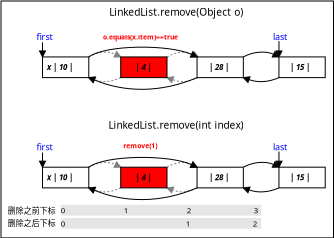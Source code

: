 <?xml version="1.0" encoding="UTF-8"?>
<dia:diagram xmlns:dia="http://www.lysator.liu.se/~alla/dia/">
  <dia:layer name="Background" visible="true" active="true">
    <dia:object type="Standard - Box" version="0" id="O0">
      <dia:attribute name="obj_pos">
        <dia:point val="13.849,18.277"/>
      </dia:attribute>
      <dia:attribute name="obj_bb">
        <dia:rectangle val="13.849,18.277;30.474,30.123"/>
      </dia:attribute>
      <dia:attribute name="elem_corner">
        <dia:point val="13.849,18.277"/>
      </dia:attribute>
      <dia:attribute name="elem_width">
        <dia:real val="16.625"/>
      </dia:attribute>
      <dia:attribute name="elem_height">
        <dia:real val="11.845"/>
      </dia:attribute>
      <dia:attribute name="border_width">
        <dia:real val="0"/>
      </dia:attribute>
      <dia:attribute name="show_background">
        <dia:boolean val="true"/>
      </dia:attribute>
    </dia:object>
    <dia:object type="Standard - Text" version="1" id="O1">
      <dia:attribute name="obj_pos">
        <dia:point val="16.842,28.89"/>
      </dia:attribute>
      <dia:attribute name="obj_bb">
        <dia:rectangle val="16.842,28.522;28.977,28.985"/>
      </dia:attribute>
      <dia:attribute name="text">
        <dia:composite type="text">
          <dia:attribute name="string">
            <dia:string>#0                             1                             2                               3#</dia:string>
          </dia:attribute>
          <dia:attribute name="font">
            <dia:font family="sans" style="0" name="Helvetica"/>
          </dia:attribute>
          <dia:attribute name="height">
            <dia:real val="0.494"/>
          </dia:attribute>
          <dia:attribute name="pos">
            <dia:point val="16.842,28.89"/>
          </dia:attribute>
          <dia:attribute name="color">
            <dia:color val="#000000"/>
          </dia:attribute>
          <dia:attribute name="alignment">
            <dia:enum val="0"/>
          </dia:attribute>
        </dia:composite>
      </dia:attribute>
      <dia:attribute name="valign">
        <dia:enum val="3"/>
      </dia:attribute>
      <dia:attribute name="fill_color">
        <dia:color val="#e5e5e5"/>
      </dia:attribute>
      <dia:attribute name="show_background">
        <dia:boolean val="true"/>
      </dia:attribute>
    </dia:object>
    <dia:object type="Standard - Text" version="1" id="O2">
      <dia:attribute name="obj_pos">
        <dia:point val="16.842,29.545"/>
      </dia:attribute>
      <dia:attribute name="obj_bb">
        <dia:rectangle val="16.842,29.177;28.974,29.64"/>
      </dia:attribute>
      <dia:attribute name="text">
        <dia:composite type="text">
          <dia:attribute name="string">
            <dia:string>#0                                                            1                               2#</dia:string>
          </dia:attribute>
          <dia:attribute name="font">
            <dia:font family="sans" style="0" name="Helvetica"/>
          </dia:attribute>
          <dia:attribute name="height">
            <dia:real val="0.494"/>
          </dia:attribute>
          <dia:attribute name="pos">
            <dia:point val="16.842,29.545"/>
          </dia:attribute>
          <dia:attribute name="color">
            <dia:color val="#000000"/>
          </dia:attribute>
          <dia:attribute name="alignment">
            <dia:enum val="0"/>
          </dia:attribute>
        </dia:composite>
      </dia:attribute>
      <dia:attribute name="valign">
        <dia:enum val="3"/>
      </dia:attribute>
      <dia:attribute name="fill_color">
        <dia:color val="#e5e5e5"/>
      </dia:attribute>
      <dia:attribute name="show_background">
        <dia:boolean val="true"/>
      </dia:attribute>
    </dia:object>
    <dia:object type="Standard - Text" version="1" id="O3">
      <dia:attribute name="obj_pos">
        <dia:point val="14.192,28.905"/>
      </dia:attribute>
      <dia:attribute name="obj_bb">
        <dia:rectangle val="14.192,28.522;16.562,29.022"/>
      </dia:attribute>
      <dia:attribute name="text">
        <dia:composite type="text">
          <dia:attribute name="string">
            <dia:string>#删除之前下标#</dia:string>
          </dia:attribute>
          <dia:attribute name="font">
            <dia:font family="sans" style="0" name="Helvetica"/>
          </dia:attribute>
          <dia:attribute name="height">
            <dia:real val="0.494"/>
          </dia:attribute>
          <dia:attribute name="pos">
            <dia:point val="14.192,28.905"/>
          </dia:attribute>
          <dia:attribute name="color">
            <dia:color val="#000000"/>
          </dia:attribute>
          <dia:attribute name="alignment">
            <dia:enum val="0"/>
          </dia:attribute>
        </dia:composite>
      </dia:attribute>
      <dia:attribute name="valign">
        <dia:enum val="3"/>
      </dia:attribute>
    </dia:object>
    <dia:object type="Standard - Text" version="1" id="O4">
      <dia:attribute name="obj_pos">
        <dia:point val="14.192,29.522"/>
      </dia:attribute>
      <dia:attribute name="obj_bb">
        <dia:rectangle val="14.192,29.14;16.562,29.64"/>
      </dia:attribute>
      <dia:attribute name="text">
        <dia:composite type="text">
          <dia:attribute name="string">
            <dia:string>#删除之后下标#</dia:string>
          </dia:attribute>
          <dia:attribute name="font">
            <dia:font family="sans" style="0" name="Helvetica"/>
          </dia:attribute>
          <dia:attribute name="height">
            <dia:real val="0.494"/>
          </dia:attribute>
          <dia:attribute name="pos">
            <dia:point val="14.192,29.522"/>
          </dia:attribute>
          <dia:attribute name="color">
            <dia:color val="#000000"/>
          </dia:attribute>
          <dia:attribute name="alignment">
            <dia:enum val="0"/>
          </dia:attribute>
        </dia:composite>
      </dia:attribute>
      <dia:attribute name="valign">
        <dia:enum val="3"/>
      </dia:attribute>
    </dia:object>
    <dia:object type="Standard - Text" version="1" id="O5">
      <dia:attribute name="obj_pos">
        <dia:point val="19.218,24.662"/>
      </dia:attribute>
      <dia:attribute name="obj_bb">
        <dia:rectangle val="19.218,24.189;26.463,24.782"/>
      </dia:attribute>
      <dia:attribute name="text">
        <dia:composite type="text">
          <dia:attribute name="string">
            <dia:string>#LinkedList.remove(int index)#</dia:string>
          </dia:attribute>
          <dia:attribute name="font">
            <dia:font family="sans" style="0" name="Helvetica"/>
          </dia:attribute>
          <dia:attribute name="height">
            <dia:real val="0.635"/>
          </dia:attribute>
          <dia:attribute name="pos">
            <dia:point val="19.218,24.662"/>
          </dia:attribute>
          <dia:attribute name="color">
            <dia:color val="#000000"/>
          </dia:attribute>
          <dia:attribute name="alignment">
            <dia:enum val="0"/>
          </dia:attribute>
        </dia:composite>
      </dia:attribute>
      <dia:attribute name="valign">
        <dia:enum val="3"/>
      </dia:attribute>
    </dia:object>
    <dia:group>
      <dia:object type="Standard - Text" version="1" id="O6">
        <dia:attribute name="obj_pos">
          <dia:point val="19.96,25.638"/>
        </dia:attribute>
        <dia:attribute name="obj_bb">
          <dia:rectangle val="19.96,25.323;21.938,25.718"/>
        </dia:attribute>
        <dia:attribute name="text">
          <dia:composite type="text">
            <dia:attribute name="string">
              <dia:string>#remove(1)#</dia:string>
            </dia:attribute>
            <dia:attribute name="font">
              <dia:font family="sans" style="80" name="Helvetica-Bold"/>
            </dia:attribute>
            <dia:attribute name="height">
              <dia:real val="0.423"/>
            </dia:attribute>
            <dia:attribute name="pos">
              <dia:point val="19.96,25.638"/>
            </dia:attribute>
            <dia:attribute name="color">
              <dia:color val="#ff0000"/>
            </dia:attribute>
            <dia:attribute name="alignment">
              <dia:enum val="0"/>
            </dia:attribute>
          </dia:composite>
        </dia:attribute>
        <dia:attribute name="valign">
          <dia:enum val="3"/>
        </dia:attribute>
      </dia:object>
      <dia:object type="Standard - BezierLine" version="0" id="O7">
        <dia:attribute name="obj_pos">
          <dia:point val="19.835,27.621"/>
        </dia:attribute>
        <dia:attribute name="obj_bb">
          <dia:rectangle val="18.238,27.581;19.835,27.863"/>
        </dia:attribute>
        <dia:attribute name="bez_points">
          <dia:point val="19.835,27.621"/>
          <dia:point val="19.309,27.856"/>
          <dia:point val="18.962,27.881"/>
          <dia:point val="18.237,27.621"/>
        </dia:attribute>
        <dia:attribute name="corner_types">
          <dia:enum val="0"/>
          <dia:enum val="0"/>
        </dia:attribute>
        <dia:attribute name="line_color">
          <dia:color val="#7f7f7f"/>
        </dia:attribute>
        <dia:attribute name="line_width">
          <dia:real val="0"/>
        </dia:attribute>
        <dia:attribute name="line_style">
          <dia:enum val="4"/>
        </dia:attribute>
        <dia:attribute name="end_arrow">
          <dia:enum val="3"/>
        </dia:attribute>
        <dia:attribute name="end_arrow_length">
          <dia:real val="0.3"/>
        </dia:attribute>
        <dia:attribute name="end_arrow_width">
          <dia:real val="0.3"/>
        </dia:attribute>
      </dia:object>
      <dia:object type="Standard - BezierLine" version="0" id="O8">
        <dia:attribute name="obj_pos">
          <dia:point val="18.237,26.587"/>
        </dia:attribute>
        <dia:attribute name="obj_bb">
          <dia:rectangle val="18.237,26.321;19.835,26.59"/>
        </dia:attribute>
        <dia:attribute name="bez_points">
          <dia:point val="18.237,26.587"/>
          <dia:point val="18.736,26.306"/>
          <dia:point val="19.209,26.281"/>
          <dia:point val="19.835,26.587"/>
        </dia:attribute>
        <dia:attribute name="corner_types">
          <dia:enum val="0"/>
          <dia:enum val="0"/>
        </dia:attribute>
        <dia:attribute name="line_color">
          <dia:color val="#7f7f7f"/>
        </dia:attribute>
        <dia:attribute name="line_width">
          <dia:real val="0"/>
        </dia:attribute>
        <dia:attribute name="line_style">
          <dia:enum val="4"/>
        </dia:attribute>
        <dia:attribute name="end_arrow">
          <dia:enum val="3"/>
        </dia:attribute>
        <dia:attribute name="end_arrow_length">
          <dia:real val="0.3"/>
        </dia:attribute>
        <dia:attribute name="end_arrow_width">
          <dia:real val="0.3"/>
        </dia:attribute>
      </dia:object>
      <dia:object type="Standard - BezierLine" version="0" id="O9">
        <dia:attribute name="obj_pos">
          <dia:point val="27.746,27.62"/>
        </dia:attribute>
        <dia:attribute name="obj_bb">
          <dia:rectangle val="25.966,27.581;27.746,27.863"/>
        </dia:attribute>
        <dia:attribute name="bez_points">
          <dia:point val="27.746,27.62"/>
          <dia:point val="27.22,27.855"/>
          <dia:point val="26.69,27.881"/>
          <dia:point val="25.966,27.621"/>
        </dia:attribute>
        <dia:attribute name="corner_types">
          <dia:enum val="0"/>
          <dia:enum val="0"/>
        </dia:attribute>
        <dia:attribute name="line_width">
          <dia:real val="0"/>
        </dia:attribute>
        <dia:attribute name="end_arrow">
          <dia:enum val="3"/>
        </dia:attribute>
        <dia:attribute name="end_arrow_length">
          <dia:real val="0.3"/>
        </dia:attribute>
        <dia:attribute name="end_arrow_width">
          <dia:real val="0.3"/>
        </dia:attribute>
        <dia:connections>
          <dia:connection handle="0" to="O23" connection="5"/>
        </dia:connections>
      </dia:object>
      <dia:object type="Standard - BezierLine" version="0" id="O10">
        <dia:attribute name="obj_pos">
          <dia:point val="25.966,26.587"/>
        </dia:attribute>
        <dia:attribute name="obj_bb">
          <dia:rectangle val="25.966,26.319;27.746,26.589"/>
        </dia:attribute>
        <dia:attribute name="bez_points">
          <dia:point val="25.966,26.587"/>
          <dia:point val="26.465,26.306"/>
          <dia:point val="27.12,26.279"/>
          <dia:point val="27.746,26.586"/>
        </dia:attribute>
        <dia:attribute name="corner_types">
          <dia:enum val="0"/>
          <dia:enum val="0"/>
        </dia:attribute>
        <dia:attribute name="line_width">
          <dia:real val="0"/>
        </dia:attribute>
        <dia:attribute name="end_arrow">
          <dia:enum val="3"/>
        </dia:attribute>
        <dia:attribute name="end_arrow_length">
          <dia:real val="0.3"/>
        </dia:attribute>
        <dia:attribute name="end_arrow_width">
          <dia:real val="0.3"/>
        </dia:attribute>
        <dia:connections>
          <dia:connection handle="3" to="O23" connection="0"/>
        </dia:connections>
      </dia:object>
      <dia:object type="Standard - Text" version="1" id="O11">
        <dia:attribute name="obj_pos">
          <dia:point val="15.62,25.745"/>
        </dia:attribute>
        <dia:attribute name="obj_bb">
          <dia:rectangle val="15.62,25.325;16.503,25.853"/>
        </dia:attribute>
        <dia:attribute name="text">
          <dia:composite type="text">
            <dia:attribute name="string">
              <dia:string>#first#</dia:string>
            </dia:attribute>
            <dia:attribute name="font">
              <dia:font family="sans" style="0" name="Helvetica"/>
            </dia:attribute>
            <dia:attribute name="height">
              <dia:real val="0.564"/>
            </dia:attribute>
            <dia:attribute name="pos">
              <dia:point val="15.62,25.745"/>
            </dia:attribute>
            <dia:attribute name="color">
              <dia:color val="#0000ff"/>
            </dia:attribute>
            <dia:attribute name="alignment">
              <dia:enum val="0"/>
            </dia:attribute>
          </dia:composite>
        </dia:attribute>
        <dia:attribute name="valign">
          <dia:enum val="3"/>
        </dia:attribute>
      </dia:object>
      <dia:object type="Standard - Text" version="1" id="O12">
        <dia:attribute name="obj_pos">
          <dia:point val="27.451,25.745"/>
        </dia:attribute>
        <dia:attribute name="obj_bb">
          <dia:rectangle val="27.451,25.325;28.266,25.853"/>
        </dia:attribute>
        <dia:attribute name="text">
          <dia:composite type="text">
            <dia:attribute name="string">
              <dia:string>#last#</dia:string>
            </dia:attribute>
            <dia:attribute name="font">
              <dia:font family="sans" style="0" name="Helvetica"/>
            </dia:attribute>
            <dia:attribute name="height">
              <dia:real val="0.564"/>
            </dia:attribute>
            <dia:attribute name="pos">
              <dia:point val="27.451,25.745"/>
            </dia:attribute>
            <dia:attribute name="color">
              <dia:color val="#0000ff"/>
            </dia:attribute>
            <dia:attribute name="alignment">
              <dia:enum val="0"/>
            </dia:attribute>
          </dia:composite>
        </dia:attribute>
        <dia:attribute name="valign">
          <dia:enum val="3"/>
        </dia:attribute>
      </dia:object>
      <dia:group>
        <dia:object type="Standard - Box" version="0" id="O13">
          <dia:attribute name="obj_pos">
            <dia:point val="15.924,26.587"/>
          </dia:attribute>
          <dia:attribute name="obj_bb">
            <dia:rectangle val="15.924,26.587;18.237,27.621"/>
          </dia:attribute>
          <dia:attribute name="elem_corner">
            <dia:point val="15.924,26.587"/>
          </dia:attribute>
          <dia:attribute name="elem_width">
            <dia:real val="2.314"/>
          </dia:attribute>
          <dia:attribute name="elem_height">
            <dia:real val="1.034"/>
          </dia:attribute>
          <dia:attribute name="border_width">
            <dia:real val="0"/>
          </dia:attribute>
          <dia:attribute name="show_background">
            <dia:boolean val="true"/>
          </dia:attribute>
        </dia:object>
        <dia:object type="Standard - Text" version="1" id="O14">
          <dia:attribute name="obj_pos">
            <dia:point val="16.146,27.235"/>
          </dia:attribute>
          <dia:attribute name="obj_bb">
            <dia:rectangle val="16.146,26.867;17.654,27.329"/>
          </dia:attribute>
          <dia:attribute name="text">
            <dia:composite type="text">
              <dia:attribute name="string">
                <dia:string>#x | 10 |#</dia:string>
              </dia:attribute>
              <dia:attribute name="font">
                <dia:font family="sans" style="88" name="Helvetica-BoldOblique"/>
              </dia:attribute>
              <dia:attribute name="height">
                <dia:real val="0.494"/>
              </dia:attribute>
              <dia:attribute name="pos">
                <dia:point val="16.146,27.235"/>
              </dia:attribute>
              <dia:attribute name="color">
                <dia:color val="#000000"/>
              </dia:attribute>
              <dia:attribute name="alignment">
                <dia:enum val="0"/>
              </dia:attribute>
            </dia:composite>
          </dia:attribute>
          <dia:attribute name="valign">
            <dia:enum val="3"/>
          </dia:attribute>
        </dia:object>
      </dia:group>
      <dia:object type="Standard - Line" version="0" id="O15">
        <dia:attribute name="obj_pos">
          <dia:point val="15.924,25.854"/>
        </dia:attribute>
        <dia:attribute name="obj_bb">
          <dia:rectangle val="15.774,25.854;16.074,26.587"/>
        </dia:attribute>
        <dia:attribute name="conn_endpoints">
          <dia:point val="15.924,25.854"/>
          <dia:point val="15.924,26.587"/>
        </dia:attribute>
        <dia:attribute name="numcp">
          <dia:int val="1"/>
        </dia:attribute>
        <dia:attribute name="line_width">
          <dia:real val="0"/>
        </dia:attribute>
        <dia:attribute name="end_arrow">
          <dia:enum val="3"/>
        </dia:attribute>
        <dia:attribute name="end_arrow_length">
          <dia:real val="0.3"/>
        </dia:attribute>
        <dia:attribute name="end_arrow_width">
          <dia:real val="0.3"/>
        </dia:attribute>
      </dia:object>
      <dia:object type="Standard - Line" version="0" id="O16">
        <dia:attribute name="obj_pos">
          <dia:point val="27.748,25.802"/>
        </dia:attribute>
        <dia:attribute name="obj_bb">
          <dia:rectangle val="27.597,25.802;27.897,26.586"/>
        </dia:attribute>
        <dia:attribute name="conn_endpoints">
          <dia:point val="27.748,25.802"/>
          <dia:point val="27.746,26.586"/>
        </dia:attribute>
        <dia:attribute name="numcp">
          <dia:int val="1"/>
        </dia:attribute>
        <dia:attribute name="line_width">
          <dia:real val="0"/>
        </dia:attribute>
        <dia:attribute name="end_arrow">
          <dia:enum val="3"/>
        </dia:attribute>
        <dia:attribute name="end_arrow_length">
          <dia:real val="0.3"/>
        </dia:attribute>
        <dia:attribute name="end_arrow_width">
          <dia:real val="0.3"/>
        </dia:attribute>
        <dia:connections>
          <dia:connection handle="1" to="O23" connection="0"/>
        </dia:connections>
      </dia:object>
      <dia:object type="Standard - BezierLine" version="0" id="O17">
        <dia:attribute name="obj_pos">
          <dia:point val="22.149,26.587"/>
        </dia:attribute>
        <dia:attribute name="obj_bb">
          <dia:rectangle val="22.149,26.321;23.652,26.59"/>
        </dia:attribute>
        <dia:attribute name="bez_points">
          <dia:point val="22.149,26.587"/>
          <dia:point val="22.648,26.306"/>
          <dia:point val="23.026,26.281"/>
          <dia:point val="23.652,26.587"/>
        </dia:attribute>
        <dia:attribute name="corner_types">
          <dia:enum val="0"/>
          <dia:enum val="0"/>
        </dia:attribute>
        <dia:attribute name="line_color">
          <dia:color val="#7f7f7f"/>
        </dia:attribute>
        <dia:attribute name="line_width">
          <dia:real val="0"/>
        </dia:attribute>
        <dia:attribute name="line_style">
          <dia:enum val="4"/>
        </dia:attribute>
        <dia:attribute name="end_arrow">
          <dia:enum val="3"/>
        </dia:attribute>
        <dia:attribute name="end_arrow_length">
          <dia:real val="0.3"/>
        </dia:attribute>
        <dia:attribute name="end_arrow_width">
          <dia:real val="0.3"/>
        </dia:attribute>
      </dia:object>
      <dia:object type="Standard - BezierLine" version="0" id="O18">
        <dia:attribute name="obj_pos">
          <dia:point val="23.652,27.621"/>
        </dia:attribute>
        <dia:attribute name="obj_bb">
          <dia:rectangle val="22.149,27.581;23.652,27.863"/>
        </dia:attribute>
        <dia:attribute name="bez_points">
          <dia:point val="23.652,27.621"/>
          <dia:point val="23.126,27.856"/>
          <dia:point val="22.873,27.881"/>
          <dia:point val="22.149,27.621"/>
        </dia:attribute>
        <dia:attribute name="corner_types">
          <dia:enum val="0"/>
          <dia:enum val="0"/>
        </dia:attribute>
        <dia:attribute name="line_color">
          <dia:color val="#7f7f7f"/>
        </dia:attribute>
        <dia:attribute name="line_width">
          <dia:real val="0"/>
        </dia:attribute>
        <dia:attribute name="line_style">
          <dia:enum val="4"/>
        </dia:attribute>
        <dia:attribute name="end_arrow">
          <dia:enum val="3"/>
        </dia:attribute>
        <dia:attribute name="end_arrow_length">
          <dia:real val="0.3"/>
        </dia:attribute>
        <dia:attribute name="end_arrow_width">
          <dia:real val="0.3"/>
        </dia:attribute>
      </dia:object>
      <dia:group>
        <dia:object type="Standard - Box" version="0" id="O19">
          <dia:attribute name="obj_pos">
            <dia:point val="23.652,26.587"/>
          </dia:attribute>
          <dia:attribute name="obj_bb">
            <dia:rectangle val="23.652,26.587;25.966,27.621"/>
          </dia:attribute>
          <dia:attribute name="elem_corner">
            <dia:point val="23.652,26.587"/>
          </dia:attribute>
          <dia:attribute name="elem_width">
            <dia:real val="2.314"/>
          </dia:attribute>
          <dia:attribute name="elem_height">
            <dia:real val="1.034"/>
          </dia:attribute>
          <dia:attribute name="border_width">
            <dia:real val="0"/>
          </dia:attribute>
          <dia:attribute name="show_background">
            <dia:boolean val="true"/>
          </dia:attribute>
        </dia:object>
        <dia:object type="Standard - Text" version="1" id="O20">
          <dia:attribute name="obj_pos">
            <dia:point val="24.246,27.235"/>
          </dia:attribute>
          <dia:attribute name="obj_bb">
            <dia:rectangle val="24.246,26.867;25.361,27.329"/>
          </dia:attribute>
          <dia:attribute name="text">
            <dia:composite type="text">
              <dia:attribute name="string">
                <dia:string>#| 28 |#</dia:string>
              </dia:attribute>
              <dia:attribute name="font">
                <dia:font family="sans" style="88" name="Helvetica-BoldOblique"/>
              </dia:attribute>
              <dia:attribute name="height">
                <dia:real val="0.494"/>
              </dia:attribute>
              <dia:attribute name="pos">
                <dia:point val="24.246,27.235"/>
              </dia:attribute>
              <dia:attribute name="color">
                <dia:color val="#000000"/>
              </dia:attribute>
              <dia:attribute name="alignment">
                <dia:enum val="0"/>
              </dia:attribute>
            </dia:composite>
          </dia:attribute>
          <dia:attribute name="valign">
            <dia:enum val="3"/>
          </dia:attribute>
        </dia:object>
      </dia:group>
      <dia:group>
        <dia:object type="Standard - Box" version="0" id="O21">
          <dia:attribute name="obj_pos">
            <dia:point val="19.835,26.587"/>
          </dia:attribute>
          <dia:attribute name="obj_bb">
            <dia:rectangle val="19.835,26.587;22.149,27.621"/>
          </dia:attribute>
          <dia:attribute name="elem_corner">
            <dia:point val="19.835,26.587"/>
          </dia:attribute>
          <dia:attribute name="elem_width">
            <dia:real val="2.314"/>
          </dia:attribute>
          <dia:attribute name="elem_height">
            <dia:real val="1.034"/>
          </dia:attribute>
          <dia:attribute name="border_width">
            <dia:real val="0"/>
          </dia:attribute>
          <dia:attribute name="inner_color">
            <dia:color val="#ff0000"/>
          </dia:attribute>
          <dia:attribute name="show_background">
            <dia:boolean val="true"/>
          </dia:attribute>
        </dia:object>
        <dia:object type="Standard - Text" version="1" id="O22">
          <dia:attribute name="obj_pos">
            <dia:point val="20.572,27.235"/>
          </dia:attribute>
          <dia:attribute name="obj_bb">
            <dia:rectangle val="20.572,26.867;21.412,27.329"/>
          </dia:attribute>
          <dia:attribute name="text">
            <dia:composite type="text">
              <dia:attribute name="string">
                <dia:string>#| 4 |#</dia:string>
              </dia:attribute>
              <dia:attribute name="font">
                <dia:font family="sans" style="88" name="Helvetica-BoldOblique"/>
              </dia:attribute>
              <dia:attribute name="height">
                <dia:real val="0.494"/>
              </dia:attribute>
              <dia:attribute name="pos">
                <dia:point val="20.572,27.235"/>
              </dia:attribute>
              <dia:attribute name="color">
                <dia:color val="#000000"/>
              </dia:attribute>
              <dia:attribute name="alignment">
                <dia:enum val="0"/>
              </dia:attribute>
            </dia:composite>
          </dia:attribute>
          <dia:attribute name="valign">
            <dia:enum val="3"/>
          </dia:attribute>
        </dia:object>
      </dia:group>
      <dia:object type="Standard - Box" version="0" id="O23">
        <dia:attribute name="obj_pos">
          <dia:point val="27.746,26.586"/>
        </dia:attribute>
        <dia:attribute name="obj_bb">
          <dia:rectangle val="27.746,26.586;30.06,27.62"/>
        </dia:attribute>
        <dia:attribute name="elem_corner">
          <dia:point val="27.746,26.586"/>
        </dia:attribute>
        <dia:attribute name="elem_width">
          <dia:real val="2.314"/>
        </dia:attribute>
        <dia:attribute name="elem_height">
          <dia:real val="1.034"/>
        </dia:attribute>
        <dia:attribute name="border_width">
          <dia:real val="0"/>
        </dia:attribute>
        <dia:attribute name="show_background">
          <dia:boolean val="true"/>
        </dia:attribute>
      </dia:object>
      <dia:object type="Standard - Text" version="1" id="O24">
        <dia:attribute name="obj_pos">
          <dia:point val="28.3,27.233"/>
        </dia:attribute>
        <dia:attribute name="obj_bb">
          <dia:rectangle val="28.3,26.866;29.416,27.328"/>
        </dia:attribute>
        <dia:attribute name="text">
          <dia:composite type="text">
            <dia:attribute name="string">
              <dia:string>#| 15 |#</dia:string>
            </dia:attribute>
            <dia:attribute name="font">
              <dia:font family="sans" style="88" name="Helvetica-BoldOblique"/>
            </dia:attribute>
            <dia:attribute name="height">
              <dia:real val="0.494"/>
            </dia:attribute>
            <dia:attribute name="pos">
              <dia:point val="28.3,27.233"/>
            </dia:attribute>
            <dia:attribute name="color">
              <dia:color val="#000000"/>
            </dia:attribute>
            <dia:attribute name="alignment">
              <dia:enum val="0"/>
            </dia:attribute>
          </dia:composite>
        </dia:attribute>
        <dia:attribute name="valign">
          <dia:enum val="3"/>
        </dia:attribute>
      </dia:object>
      <dia:object type="Standard - BezierLine" version="0" id="O25">
        <dia:attribute name="obj_pos">
          <dia:point val="23.652,27.621"/>
        </dia:attribute>
        <dia:attribute name="obj_bb">
          <dia:rectangle val="18.238,27.598;23.652,28.207"/>
        </dia:attribute>
        <dia:attribute name="bez_points">
          <dia:point val="23.652,27.621"/>
          <dia:point val="21.837,28.391"/>
          <dia:point val="20.043,28.373"/>
          <dia:point val="18.237,27.621"/>
        </dia:attribute>
        <dia:attribute name="corner_types">
          <dia:enum val="0"/>
          <dia:enum val="0"/>
        </dia:attribute>
        <dia:attribute name="line_width">
          <dia:real val="0"/>
        </dia:attribute>
        <dia:attribute name="end_arrow">
          <dia:enum val="3"/>
        </dia:attribute>
        <dia:attribute name="end_arrow_length">
          <dia:real val="0.3"/>
        </dia:attribute>
        <dia:attribute name="end_arrow_width">
          <dia:real val="0.3"/>
        </dia:attribute>
      </dia:object>
      <dia:object type="Standard - BezierLine" version="0" id="O26">
        <dia:attribute name="obj_pos">
          <dia:point val="18.237,26.587"/>
        </dia:attribute>
        <dia:attribute name="obj_bb">
          <dia:rectangle val="18.237,26.098;23.652,26.597"/>
        </dia:attribute>
        <dia:attribute name="bez_points">
          <dia:point val="18.237,26.587"/>
          <dia:point val="19.11,25.957"/>
          <dia:point val="22.294,25.957"/>
          <dia:point val="23.652,26.587"/>
        </dia:attribute>
        <dia:attribute name="corner_types">
          <dia:enum val="0"/>
          <dia:enum val="0"/>
        </dia:attribute>
        <dia:attribute name="line_width">
          <dia:real val="0"/>
        </dia:attribute>
        <dia:attribute name="end_arrow">
          <dia:enum val="3"/>
        </dia:attribute>
        <dia:attribute name="end_arrow_length">
          <dia:real val="0.3"/>
        </dia:attribute>
        <dia:attribute name="end_arrow_width">
          <dia:real val="0.3"/>
        </dia:attribute>
      </dia:object>
    </dia:group>
    <dia:object type="Standard - Text" version="1" id="O27">
      <dia:attribute name="obj_pos">
        <dia:point val="19.26,19.013"/>
      </dia:attribute>
      <dia:attribute name="obj_bb">
        <dia:rectangle val="19.26,18.54;26.42,19.133"/>
      </dia:attribute>
      <dia:attribute name="text">
        <dia:composite type="text">
          <dia:attribute name="string">
            <dia:string>#LinkedList.remove(Object o)#</dia:string>
          </dia:attribute>
          <dia:attribute name="font">
            <dia:font family="sans" style="0" name="Helvetica"/>
          </dia:attribute>
          <dia:attribute name="height">
            <dia:real val="0.635"/>
          </dia:attribute>
          <dia:attribute name="pos">
            <dia:point val="19.26,19.013"/>
          </dia:attribute>
          <dia:attribute name="color">
            <dia:color val="#000000"/>
          </dia:attribute>
          <dia:attribute name="alignment">
            <dia:enum val="0"/>
          </dia:attribute>
        </dia:composite>
      </dia:attribute>
      <dia:attribute name="valign">
        <dia:enum val="3"/>
      </dia:attribute>
    </dia:object>
    <dia:group>
      <dia:object type="Standard - BezierLine" version="0" id="O28">
        <dia:attribute name="obj_pos">
          <dia:point val="19.835,22.108"/>
        </dia:attribute>
        <dia:attribute name="obj_bb">
          <dia:rectangle val="18.237,22.068;19.835,22.35"/>
        </dia:attribute>
        <dia:attribute name="bez_points">
          <dia:point val="19.835,22.108"/>
          <dia:point val="19.309,22.342"/>
          <dia:point val="18.962,22.367"/>
          <dia:point val="18.237,22.108"/>
        </dia:attribute>
        <dia:attribute name="corner_types">
          <dia:enum val="0"/>
          <dia:enum val="0"/>
        </dia:attribute>
        <dia:attribute name="line_color">
          <dia:color val="#7f7f7f"/>
        </dia:attribute>
        <dia:attribute name="line_width">
          <dia:real val="0"/>
        </dia:attribute>
        <dia:attribute name="line_style">
          <dia:enum val="4"/>
        </dia:attribute>
        <dia:attribute name="end_arrow">
          <dia:enum val="3"/>
        </dia:attribute>
        <dia:attribute name="end_arrow_length">
          <dia:real val="0.3"/>
        </dia:attribute>
        <dia:attribute name="end_arrow_width">
          <dia:real val="0.3"/>
        </dia:attribute>
      </dia:object>
      <dia:object type="Standard - BezierLine" version="0" id="O29">
        <dia:attribute name="obj_pos">
          <dia:point val="18.237,21.074"/>
        </dia:attribute>
        <dia:attribute name="obj_bb">
          <dia:rectangle val="18.237,20.807;19.835,21.077"/>
        </dia:attribute>
        <dia:attribute name="bez_points">
          <dia:point val="18.237,21.074"/>
          <dia:point val="18.736,20.792"/>
          <dia:point val="19.209,20.767"/>
          <dia:point val="19.835,21.074"/>
        </dia:attribute>
        <dia:attribute name="corner_types">
          <dia:enum val="0"/>
          <dia:enum val="0"/>
        </dia:attribute>
        <dia:attribute name="line_color">
          <dia:color val="#7f7f7f"/>
        </dia:attribute>
        <dia:attribute name="line_width">
          <dia:real val="0"/>
        </dia:attribute>
        <dia:attribute name="line_style">
          <dia:enum val="4"/>
        </dia:attribute>
        <dia:attribute name="end_arrow">
          <dia:enum val="3"/>
        </dia:attribute>
        <dia:attribute name="end_arrow_length">
          <dia:real val="0.3"/>
        </dia:attribute>
        <dia:attribute name="end_arrow_width">
          <dia:real val="0.3"/>
        </dia:attribute>
      </dia:object>
      <dia:object type="Standard - BezierLine" version="0" id="O30">
        <dia:attribute name="obj_pos">
          <dia:point val="27.746,22.108"/>
        </dia:attribute>
        <dia:attribute name="obj_bb">
          <dia:rectangle val="25.966,22.068;27.746,22.35"/>
        </dia:attribute>
        <dia:attribute name="bez_points">
          <dia:point val="27.746,22.108"/>
          <dia:point val="27.22,22.342"/>
          <dia:point val="26.69,22.367"/>
          <dia:point val="25.966,22.108"/>
        </dia:attribute>
        <dia:attribute name="corner_types">
          <dia:enum val="0"/>
          <dia:enum val="0"/>
        </dia:attribute>
        <dia:attribute name="line_width">
          <dia:real val="0"/>
        </dia:attribute>
        <dia:attribute name="end_arrow">
          <dia:enum val="3"/>
        </dia:attribute>
        <dia:attribute name="end_arrow_length">
          <dia:real val="0.3"/>
        </dia:attribute>
        <dia:attribute name="end_arrow_width">
          <dia:real val="0.3"/>
        </dia:attribute>
      </dia:object>
      <dia:object type="Standard - BezierLine" version="0" id="O31">
        <dia:attribute name="obj_pos">
          <dia:point val="25.966,21.074"/>
        </dia:attribute>
        <dia:attribute name="obj_bb">
          <dia:rectangle val="25.966,20.807;27.746,21.077"/>
        </dia:attribute>
        <dia:attribute name="bez_points">
          <dia:point val="25.966,21.074"/>
          <dia:point val="26.465,20.792"/>
          <dia:point val="27.12,20.767"/>
          <dia:point val="27.746,21.074"/>
        </dia:attribute>
        <dia:attribute name="corner_types">
          <dia:enum val="0"/>
          <dia:enum val="0"/>
        </dia:attribute>
        <dia:attribute name="line_width">
          <dia:real val="0"/>
        </dia:attribute>
        <dia:attribute name="end_arrow">
          <dia:enum val="3"/>
        </dia:attribute>
        <dia:attribute name="end_arrow_length">
          <dia:real val="0.3"/>
        </dia:attribute>
        <dia:attribute name="end_arrow_width">
          <dia:real val="0.3"/>
        </dia:attribute>
      </dia:object>
      <dia:object type="Standard - Text" version="1" id="O32">
        <dia:attribute name="obj_pos">
          <dia:point val="15.62,20.232"/>
        </dia:attribute>
        <dia:attribute name="obj_bb">
          <dia:rectangle val="15.62,19.812;16.503,20.339"/>
        </dia:attribute>
        <dia:attribute name="text">
          <dia:composite type="text">
            <dia:attribute name="string">
              <dia:string>#first#</dia:string>
            </dia:attribute>
            <dia:attribute name="font">
              <dia:font family="sans" style="0" name="Helvetica"/>
            </dia:attribute>
            <dia:attribute name="height">
              <dia:real val="0.564"/>
            </dia:attribute>
            <dia:attribute name="pos">
              <dia:point val="15.62,20.232"/>
            </dia:attribute>
            <dia:attribute name="color">
              <dia:color val="#0000ff"/>
            </dia:attribute>
            <dia:attribute name="alignment">
              <dia:enum val="0"/>
            </dia:attribute>
          </dia:composite>
        </dia:attribute>
        <dia:attribute name="valign">
          <dia:enum val="3"/>
        </dia:attribute>
      </dia:object>
      <dia:object type="Standard - Text" version="1" id="O33">
        <dia:attribute name="obj_pos">
          <dia:point val="27.451,20.232"/>
        </dia:attribute>
        <dia:attribute name="obj_bb">
          <dia:rectangle val="27.451,19.812;28.266,20.339"/>
        </dia:attribute>
        <dia:attribute name="text">
          <dia:composite type="text">
            <dia:attribute name="string">
              <dia:string>#last#</dia:string>
            </dia:attribute>
            <dia:attribute name="font">
              <dia:font family="sans" style="0" name="Helvetica"/>
            </dia:attribute>
            <dia:attribute name="height">
              <dia:real val="0.564"/>
            </dia:attribute>
            <dia:attribute name="pos">
              <dia:point val="27.451,20.232"/>
            </dia:attribute>
            <dia:attribute name="color">
              <dia:color val="#0000ff"/>
            </dia:attribute>
            <dia:attribute name="alignment">
              <dia:enum val="0"/>
            </dia:attribute>
          </dia:composite>
        </dia:attribute>
        <dia:attribute name="valign">
          <dia:enum val="3"/>
        </dia:attribute>
      </dia:object>
      <dia:group>
        <dia:object type="Standard - Box" version="0" id="O34">
          <dia:attribute name="obj_pos">
            <dia:point val="15.924,21.074"/>
          </dia:attribute>
          <dia:attribute name="obj_bb">
            <dia:rectangle val="15.924,21.074;18.237,22.108"/>
          </dia:attribute>
          <dia:attribute name="elem_corner">
            <dia:point val="15.924,21.074"/>
          </dia:attribute>
          <dia:attribute name="elem_width">
            <dia:real val="2.314"/>
          </dia:attribute>
          <dia:attribute name="elem_height">
            <dia:real val="1.034"/>
          </dia:attribute>
          <dia:attribute name="border_width">
            <dia:real val="0"/>
          </dia:attribute>
          <dia:attribute name="show_background">
            <dia:boolean val="true"/>
          </dia:attribute>
        </dia:object>
        <dia:object type="Standard - Text" version="1" id="O35">
          <dia:attribute name="obj_pos">
            <dia:point val="16.146,21.721"/>
          </dia:attribute>
          <dia:attribute name="obj_bb">
            <dia:rectangle val="16.146,21.354;17.654,21.816"/>
          </dia:attribute>
          <dia:attribute name="text">
            <dia:composite type="text">
              <dia:attribute name="string">
                <dia:string>#x | 10 |#</dia:string>
              </dia:attribute>
              <dia:attribute name="font">
                <dia:font family="sans" style="88" name="Helvetica-BoldOblique"/>
              </dia:attribute>
              <dia:attribute name="height">
                <dia:real val="0.494"/>
              </dia:attribute>
              <dia:attribute name="pos">
                <dia:point val="16.146,21.721"/>
              </dia:attribute>
              <dia:attribute name="color">
                <dia:color val="#000000"/>
              </dia:attribute>
              <dia:attribute name="alignment">
                <dia:enum val="0"/>
              </dia:attribute>
            </dia:composite>
          </dia:attribute>
          <dia:attribute name="valign">
            <dia:enum val="3"/>
          </dia:attribute>
        </dia:object>
      </dia:group>
      <dia:object type="Standard - Line" version="0" id="O36">
        <dia:attribute name="obj_pos">
          <dia:point val="15.924,20.34"/>
        </dia:attribute>
        <dia:attribute name="obj_bb">
          <dia:rectangle val="15.774,20.34;16.074,21.074"/>
        </dia:attribute>
        <dia:attribute name="conn_endpoints">
          <dia:point val="15.924,20.34"/>
          <dia:point val="15.924,21.074"/>
        </dia:attribute>
        <dia:attribute name="numcp">
          <dia:int val="1"/>
        </dia:attribute>
        <dia:attribute name="line_width">
          <dia:real val="0"/>
        </dia:attribute>
        <dia:attribute name="end_arrow">
          <dia:enum val="3"/>
        </dia:attribute>
        <dia:attribute name="end_arrow_length">
          <dia:real val="0.3"/>
        </dia:attribute>
        <dia:attribute name="end_arrow_width">
          <dia:real val="0.3"/>
        </dia:attribute>
      </dia:object>
      <dia:object type="Standard - Line" version="0" id="O37">
        <dia:attribute name="obj_pos">
          <dia:point val="27.748,20.288"/>
        </dia:attribute>
        <dia:attribute name="obj_bb">
          <dia:rectangle val="27.597,20.288;27.897,21.074"/>
        </dia:attribute>
        <dia:attribute name="conn_endpoints">
          <dia:point val="27.748,20.288"/>
          <dia:point val="27.746,21.074"/>
        </dia:attribute>
        <dia:attribute name="numcp">
          <dia:int val="1"/>
        </dia:attribute>
        <dia:attribute name="line_width">
          <dia:real val="0"/>
        </dia:attribute>
        <dia:attribute name="end_arrow">
          <dia:enum val="3"/>
        </dia:attribute>
        <dia:attribute name="end_arrow_length">
          <dia:real val="0.3"/>
        </dia:attribute>
        <dia:attribute name="end_arrow_width">
          <dia:real val="0.3"/>
        </dia:attribute>
      </dia:object>
      <dia:object type="Standard - BezierLine" version="0" id="O38">
        <dia:attribute name="obj_pos">
          <dia:point val="22.149,21.074"/>
        </dia:attribute>
        <dia:attribute name="obj_bb">
          <dia:rectangle val="22.149,20.807;23.711,21.077"/>
        </dia:attribute>
        <dia:attribute name="bez_points">
          <dia:point val="22.149,21.074"/>
          <dia:point val="22.648,20.792"/>
          <dia:point val="23.084,20.767"/>
          <dia:point val="23.711,21.074"/>
        </dia:attribute>
        <dia:attribute name="corner_types">
          <dia:enum val="0"/>
          <dia:enum val="0"/>
        </dia:attribute>
        <dia:attribute name="line_color">
          <dia:color val="#7f7f7f"/>
        </dia:attribute>
        <dia:attribute name="line_width">
          <dia:real val="0"/>
        </dia:attribute>
        <dia:attribute name="line_style">
          <dia:enum val="4"/>
        </dia:attribute>
        <dia:attribute name="end_arrow">
          <dia:enum val="3"/>
        </dia:attribute>
        <dia:attribute name="end_arrow_length">
          <dia:real val="0.3"/>
        </dia:attribute>
        <dia:attribute name="end_arrow_width">
          <dia:real val="0.3"/>
        </dia:attribute>
      </dia:object>
      <dia:object type="Standard - BezierLine" version="0" id="O39">
        <dia:attribute name="obj_pos">
          <dia:point val="23.711,22.108"/>
        </dia:attribute>
        <dia:attribute name="obj_bb">
          <dia:rectangle val="22.149,22.068;23.711,22.35"/>
        </dia:attribute>
        <dia:attribute name="bez_points">
          <dia:point val="23.711,22.108"/>
          <dia:point val="23.184,22.342"/>
          <dia:point val="22.873,22.367"/>
          <dia:point val="22.149,22.108"/>
        </dia:attribute>
        <dia:attribute name="corner_types">
          <dia:enum val="0"/>
          <dia:enum val="0"/>
        </dia:attribute>
        <dia:attribute name="line_color">
          <dia:color val="#7f7f7f"/>
        </dia:attribute>
        <dia:attribute name="line_width">
          <dia:real val="0"/>
        </dia:attribute>
        <dia:attribute name="line_style">
          <dia:enum val="4"/>
        </dia:attribute>
        <dia:attribute name="end_arrow">
          <dia:enum val="3"/>
        </dia:attribute>
        <dia:attribute name="end_arrow_length">
          <dia:real val="0.3"/>
        </dia:attribute>
        <dia:attribute name="end_arrow_width">
          <dia:real val="0.3"/>
        </dia:attribute>
      </dia:object>
      <dia:group>
        <dia:object type="Standard - Box" version="0" id="O40">
          <dia:attribute name="obj_pos">
            <dia:point val="23.652,21.074"/>
          </dia:attribute>
          <dia:attribute name="obj_bb">
            <dia:rectangle val="23.652,21.074;25.966,22.108"/>
          </dia:attribute>
          <dia:attribute name="elem_corner">
            <dia:point val="23.652,21.074"/>
          </dia:attribute>
          <dia:attribute name="elem_width">
            <dia:real val="2.314"/>
          </dia:attribute>
          <dia:attribute name="elem_height">
            <dia:real val="1.034"/>
          </dia:attribute>
          <dia:attribute name="border_width">
            <dia:real val="0"/>
          </dia:attribute>
          <dia:attribute name="show_background">
            <dia:boolean val="true"/>
          </dia:attribute>
        </dia:object>
        <dia:object type="Standard - Text" version="1" id="O41">
          <dia:attribute name="obj_pos">
            <dia:point val="24.246,21.721"/>
          </dia:attribute>
          <dia:attribute name="obj_bb">
            <dia:rectangle val="24.246,21.354;25.361,21.816"/>
          </dia:attribute>
          <dia:attribute name="text">
            <dia:composite type="text">
              <dia:attribute name="string">
                <dia:string>#| 28 |#</dia:string>
              </dia:attribute>
              <dia:attribute name="font">
                <dia:font family="sans" style="88" name="Helvetica-BoldOblique"/>
              </dia:attribute>
              <dia:attribute name="height">
                <dia:real val="0.494"/>
              </dia:attribute>
              <dia:attribute name="pos">
                <dia:point val="24.246,21.721"/>
              </dia:attribute>
              <dia:attribute name="color">
                <dia:color val="#000000"/>
              </dia:attribute>
              <dia:attribute name="alignment">
                <dia:enum val="0"/>
              </dia:attribute>
            </dia:composite>
          </dia:attribute>
          <dia:attribute name="valign">
            <dia:enum val="3"/>
          </dia:attribute>
        </dia:object>
      </dia:group>
      <dia:group>
        <dia:object type="Standard - Box" version="0" id="O42">
          <dia:attribute name="obj_pos">
            <dia:point val="19.835,21.074"/>
          </dia:attribute>
          <dia:attribute name="obj_bb">
            <dia:rectangle val="19.835,21.074;22.149,22.108"/>
          </dia:attribute>
          <dia:attribute name="elem_corner">
            <dia:point val="19.835,21.074"/>
          </dia:attribute>
          <dia:attribute name="elem_width">
            <dia:real val="2.314"/>
          </dia:attribute>
          <dia:attribute name="elem_height">
            <dia:real val="1.034"/>
          </dia:attribute>
          <dia:attribute name="border_width">
            <dia:real val="0"/>
          </dia:attribute>
          <dia:attribute name="inner_color">
            <dia:color val="#ff0000"/>
          </dia:attribute>
          <dia:attribute name="show_background">
            <dia:boolean val="true"/>
          </dia:attribute>
        </dia:object>
        <dia:object type="Standard - Text" version="1" id="O43">
          <dia:attribute name="obj_pos">
            <dia:point val="20.572,21.721"/>
          </dia:attribute>
          <dia:attribute name="obj_bb">
            <dia:rectangle val="20.572,21.354;21.412,21.816"/>
          </dia:attribute>
          <dia:attribute name="text">
            <dia:composite type="text">
              <dia:attribute name="string">
                <dia:string>#| 4 |#</dia:string>
              </dia:attribute>
              <dia:attribute name="font">
                <dia:font family="sans" style="88" name="Helvetica-BoldOblique"/>
              </dia:attribute>
              <dia:attribute name="height">
                <dia:real val="0.494"/>
              </dia:attribute>
              <dia:attribute name="pos">
                <dia:point val="20.572,21.721"/>
              </dia:attribute>
              <dia:attribute name="color">
                <dia:color val="#000000"/>
              </dia:attribute>
              <dia:attribute name="alignment">
                <dia:enum val="0"/>
              </dia:attribute>
            </dia:composite>
          </dia:attribute>
          <dia:attribute name="valign">
            <dia:enum val="3"/>
          </dia:attribute>
        </dia:object>
      </dia:group>
      <dia:object type="Standard - Box" version="0" id="O44">
        <dia:attribute name="obj_pos">
          <dia:point val="27.746,21.073"/>
        </dia:attribute>
        <dia:attribute name="obj_bb">
          <dia:rectangle val="27.746,21.073;30.06,22.106"/>
        </dia:attribute>
        <dia:attribute name="elem_corner">
          <dia:point val="27.746,21.073"/>
        </dia:attribute>
        <dia:attribute name="elem_width">
          <dia:real val="2.314"/>
        </dia:attribute>
        <dia:attribute name="elem_height">
          <dia:real val="1.034"/>
        </dia:attribute>
        <dia:attribute name="border_width">
          <dia:real val="0"/>
        </dia:attribute>
        <dia:attribute name="show_background">
          <dia:boolean val="true"/>
        </dia:attribute>
      </dia:object>
      <dia:object type="Standard - Text" version="1" id="O45">
        <dia:attribute name="obj_pos">
          <dia:point val="28.3,21.72"/>
        </dia:attribute>
        <dia:attribute name="obj_bb">
          <dia:rectangle val="28.3,21.352;29.416,21.815"/>
        </dia:attribute>
        <dia:attribute name="text">
          <dia:composite type="text">
            <dia:attribute name="string">
              <dia:string>#| 15 |#</dia:string>
            </dia:attribute>
            <dia:attribute name="font">
              <dia:font family="sans" style="88" name="Helvetica-BoldOblique"/>
            </dia:attribute>
            <dia:attribute name="height">
              <dia:real val="0.494"/>
            </dia:attribute>
            <dia:attribute name="pos">
              <dia:point val="28.3,21.72"/>
            </dia:attribute>
            <dia:attribute name="color">
              <dia:color val="#000000"/>
            </dia:attribute>
            <dia:attribute name="alignment">
              <dia:enum val="0"/>
            </dia:attribute>
          </dia:composite>
        </dia:attribute>
        <dia:attribute name="valign">
          <dia:enum val="3"/>
        </dia:attribute>
      </dia:object>
      <dia:object type="Standard - Text" version="1" id="O46">
        <dia:attribute name="obj_pos">
          <dia:point val="18.945,20.206"/>
        </dia:attribute>
        <dia:attribute name="obj_bb">
          <dia:rectangle val="18.945,19.891;23.448,20.286"/>
        </dia:attribute>
        <dia:attribute name="text">
          <dia:composite type="text">
            <dia:attribute name="string">
              <dia:string>#o.equals(x.item)==true#</dia:string>
            </dia:attribute>
            <dia:attribute name="font">
              <dia:font family="sans" style="80" name="Helvetica-Bold"/>
            </dia:attribute>
            <dia:attribute name="height">
              <dia:real val="0.423"/>
            </dia:attribute>
            <dia:attribute name="pos">
              <dia:point val="18.945,20.206"/>
            </dia:attribute>
            <dia:attribute name="color">
              <dia:color val="#ff0000"/>
            </dia:attribute>
            <dia:attribute name="alignment">
              <dia:enum val="0"/>
            </dia:attribute>
          </dia:composite>
        </dia:attribute>
        <dia:attribute name="valign">
          <dia:enum val="3"/>
        </dia:attribute>
      </dia:object>
      <dia:object type="Standard - BezierLine" version="0" id="O47">
        <dia:attribute name="obj_pos">
          <dia:point val="23.652,22.108"/>
        </dia:attribute>
        <dia:attribute name="obj_bb">
          <dia:rectangle val="18.238,22.084;23.652,22.693"/>
        </dia:attribute>
        <dia:attribute name="bez_points">
          <dia:point val="23.652,22.108"/>
          <dia:point val="21.837,22.878"/>
          <dia:point val="20.043,22.859"/>
          <dia:point val="18.237,22.108"/>
        </dia:attribute>
        <dia:attribute name="corner_types">
          <dia:enum val="0"/>
          <dia:enum val="0"/>
        </dia:attribute>
        <dia:attribute name="line_width">
          <dia:real val="0"/>
        </dia:attribute>
        <dia:attribute name="end_arrow">
          <dia:enum val="3"/>
        </dia:attribute>
        <dia:attribute name="end_arrow_length">
          <dia:real val="0.3"/>
        </dia:attribute>
        <dia:attribute name="end_arrow_width">
          <dia:real val="0.3"/>
        </dia:attribute>
      </dia:object>
      <dia:object type="Standard - BezierLine" version="0" id="O48">
        <dia:attribute name="obj_pos">
          <dia:point val="18.237,21.074"/>
        </dia:attribute>
        <dia:attribute name="obj_bb">
          <dia:rectangle val="18.237,20.584;23.652,21.084"/>
        </dia:attribute>
        <dia:attribute name="bez_points">
          <dia:point val="18.237,21.074"/>
          <dia:point val="19.11,20.444"/>
          <dia:point val="22.294,20.444"/>
          <dia:point val="23.652,21.074"/>
        </dia:attribute>
        <dia:attribute name="corner_types">
          <dia:enum val="0"/>
          <dia:enum val="0"/>
        </dia:attribute>
        <dia:attribute name="line_width">
          <dia:real val="0"/>
        </dia:attribute>
        <dia:attribute name="end_arrow">
          <dia:enum val="3"/>
        </dia:attribute>
        <dia:attribute name="end_arrow_length">
          <dia:real val="0.3"/>
        </dia:attribute>
        <dia:attribute name="end_arrow_width">
          <dia:real val="0.3"/>
        </dia:attribute>
      </dia:object>
    </dia:group>
  </dia:layer>
</dia:diagram>
